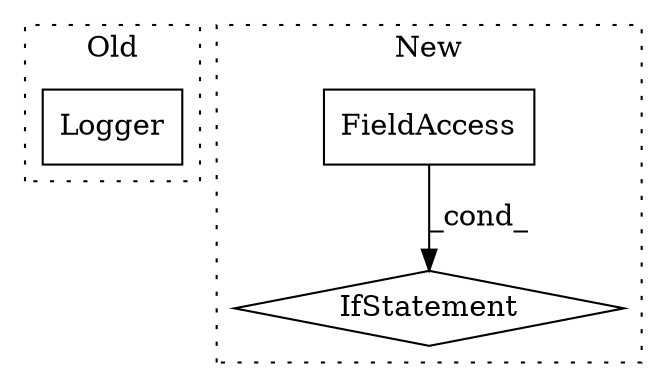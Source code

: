 digraph G {
subgraph cluster0 {
1 [label="Logger" a="32" s="4503,4518" l="7,1" shape="box"];
label = "Old";
style="dotted";
}
subgraph cluster1 {
2 [label="IfStatement" a="25" s="13624,13644" l="4,2" shape="diamond"];
3 [label="FieldAccess" a="22" s="13628" l="4" shape="box"];
label = "New";
style="dotted";
}
3 -> 2 [label="_cond_"];
}